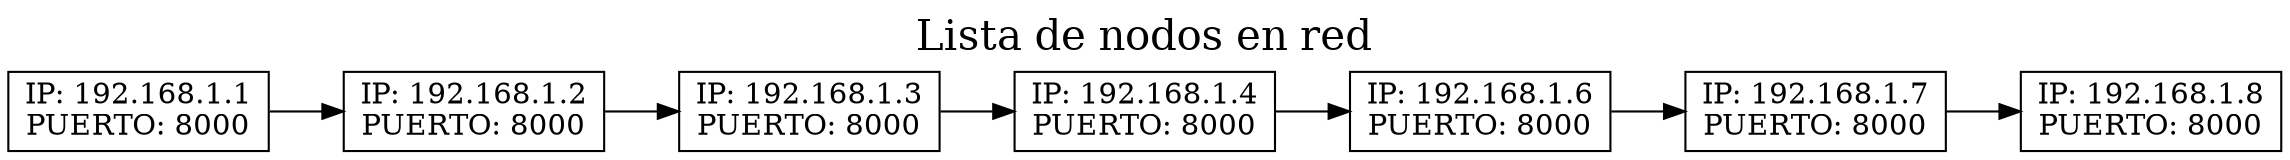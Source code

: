 digraph grafica{
graph[label="Lista de nodos en red", labelloc=t, fontsize=20, compound=true];
rankdir = LR;
node [shape=record];
splines=false; Nodo0 [label ="IP:  192.168.1.1\nPUERTO: 8000 "]
Nodo1 [label ="IP:  192.168.1.2\nPUERTO: 8000 "]
Nodo2 [label ="IP:  192.168.1.3\nPUERTO: 8000 "]
Nodo3 [label ="IP:  192.168.1.4\nPUERTO: 8000 "]
Nodo4 [label ="IP:  192.168.1.6\nPUERTO: 8000 "]
Nodo5 [label ="IP:  192.168.1.7\nPUERTO: 8000 "]
Nodo6 [label ="IP:  192.168.1.8\nPUERTO: 8000 "]
Nodo0->Nodo1
Nodo1->Nodo2
Nodo2->Nodo3
Nodo3->Nodo4
Nodo4->Nodo5
Nodo5->Nodo6
}